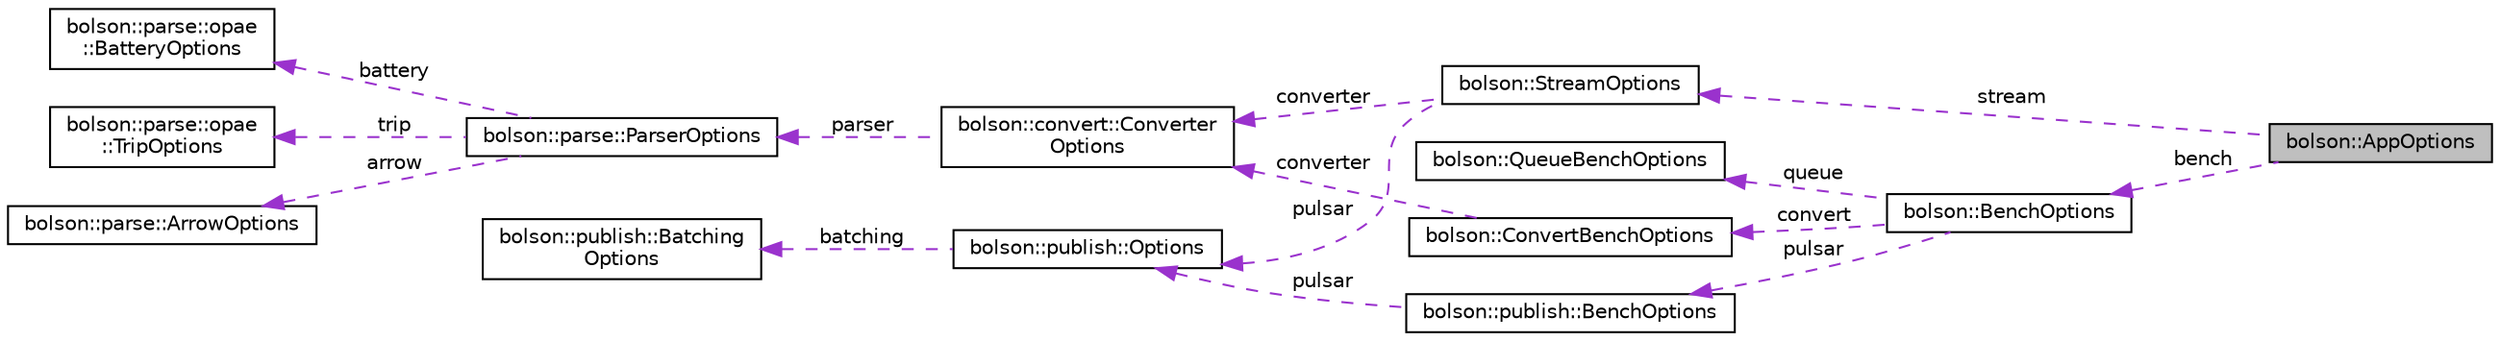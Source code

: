 digraph "bolson::AppOptions"
{
 // LATEX_PDF_SIZE
  edge [fontname="Helvetica",fontsize="10",labelfontname="Helvetica",labelfontsize="10"];
  node [fontname="Helvetica",fontsize="10",shape=record];
  rankdir="LR";
  Node1 [label="bolson::AppOptions",height=0.2,width=0.4,color="black", fillcolor="grey75", style="filled", fontcolor="black",tooltip="Application options."];
  Node2 -> Node1 [dir="back",color="darkorchid3",fontsize="10",style="dashed",label=" stream" ,fontname="Helvetica"];
  Node2 [label="bolson::StreamOptions",height=0.2,width=0.4,color="black", fillcolor="white", style="filled",URL="$structbolson_1_1_stream_options.html",tooltip="Stream subcommand options."];
  Node3 -> Node2 [dir="back",color="darkorchid3",fontsize="10",style="dashed",label=" converter" ,fontname="Helvetica"];
  Node3 [label="bolson::convert::Converter\lOptions",height=0.2,width=0.4,color="black", fillcolor="white", style="filled",URL="$structbolson_1_1convert_1_1_converter_options.html",tooltip="Converter options."];
  Node4 -> Node3 [dir="back",color="darkorchid3",fontsize="10",style="dashed",label=" parser" ,fontname="Helvetica"];
  Node4 [label="bolson::parse::ParserOptions",height=0.2,width=0.4,color="black", fillcolor="white", style="filled",URL="$structbolson_1_1parse_1_1_parser_options.html",tooltip="All parser options."];
  Node5 -> Node4 [dir="back",color="darkorchid3",fontsize="10",style="dashed",label=" battery" ,fontname="Helvetica"];
  Node5 [label="bolson::parse::opae\l::BatteryOptions",height=0.2,width=0.4,color="black", fillcolor="white", style="filled",URL="$structbolson_1_1parse_1_1opae_1_1_battery_options.html",tooltip=" "];
  Node6 -> Node4 [dir="back",color="darkorchid3",fontsize="10",style="dashed",label=" trip" ,fontname="Helvetica"];
  Node6 [label="bolson::parse::opae\l::TripOptions",height=0.2,width=0.4,color="black", fillcolor="white", style="filled",URL="$structbolson_1_1parse_1_1opae_1_1_trip_options.html",tooltip=" "];
  Node7 -> Node4 [dir="back",color="darkorchid3",fontsize="10",style="dashed",label=" arrow" ,fontname="Helvetica"];
  Node7 [label="bolson::parse::ArrowOptions",height=0.2,width=0.4,color="black", fillcolor="white", style="filled",URL="$structbolson_1_1parse_1_1_arrow_options.html",tooltip="Options for Arrow's built-in JSON parser."];
  Node8 -> Node2 [dir="back",color="darkorchid3",fontsize="10",style="dashed",label=" pulsar" ,fontname="Helvetica"];
  Node8 [label="bolson::publish::Options",height=0.2,width=0.4,color="black", fillcolor="white", style="filled",URL="$structbolson_1_1publish_1_1_options.html",tooltip="Pulsar options."];
  Node9 -> Node8 [dir="back",color="darkorchid3",fontsize="10",style="dashed",label=" batching" ,fontname="Helvetica"];
  Node9 [label="bolson::publish::Batching\lOptions",height=0.2,width=0.4,color="black", fillcolor="white", style="filled",URL="$structbolson_1_1publish_1_1_batching_options.html",tooltip="Pulsar batching producer options."];
  Node10 -> Node1 [dir="back",color="darkorchid3",fontsize="10",style="dashed",label=" bench" ,fontname="Helvetica"];
  Node10 [label="bolson::BenchOptions",height=0.2,width=0.4,color="black", fillcolor="white", style="filled",URL="$structbolson_1_1_bench_options.html",tooltip="Benchmark subcommand options."];
  Node11 -> Node10 [dir="back",color="darkorchid3",fontsize="10",style="dashed",label=" pulsar" ,fontname="Helvetica"];
  Node11 [label="bolson::publish::BenchOptions",height=0.2,width=0.4,color="black", fillcolor="white", style="filled",URL="$structbolson_1_1publish_1_1_bench_options.html",tooltip="Options for Pulsar interface benchmark."];
  Node8 -> Node11 [dir="back",color="darkorchid3",fontsize="10",style="dashed",label=" pulsar" ,fontname="Helvetica"];
  Node12 -> Node10 [dir="back",color="darkorchid3",fontsize="10",style="dashed",label=" convert" ,fontname="Helvetica"];
  Node12 [label="bolson::ConvertBenchOptions",height=0.2,width=0.4,color="black", fillcolor="white", style="filled",URL="$structbolson_1_1_convert_bench_options.html",tooltip="Options for the Convert benchmark."];
  Node3 -> Node12 [dir="back",color="darkorchid3",fontsize="10",style="dashed",label=" converter" ,fontname="Helvetica"];
  Node13 -> Node10 [dir="back",color="darkorchid3",fontsize="10",style="dashed",label=" queue" ,fontname="Helvetica"];
  Node13 [label="bolson::QueueBenchOptions",height=0.2,width=0.4,color="black", fillcolor="white", style="filled",URL="$structbolson_1_1_queue_bench_options.html",tooltip="Options for queue benchmark."];
}
